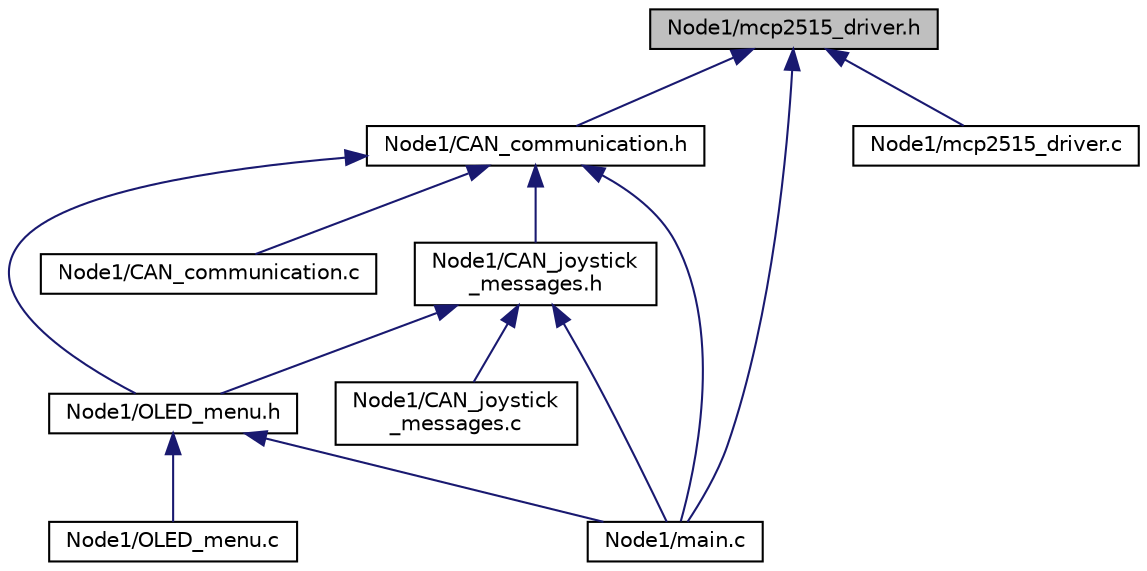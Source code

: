 digraph "Node1/mcp2515_driver.h"
{
  edge [fontname="Helvetica",fontsize="10",labelfontname="Helvetica",labelfontsize="10"];
  node [fontname="Helvetica",fontsize="10",shape=record];
  Node8 [label="Node1/mcp2515_driver.h",height=0.2,width=0.4,color="black", fillcolor="grey75", style="filled", fontcolor="black"];
  Node8 -> Node9 [dir="back",color="midnightblue",fontsize="10",style="solid"];
  Node9 [label="Node1/CAN_communication.h",height=0.2,width=0.4,color="black", fillcolor="white", style="filled",URL="$CAN__communication_8h.html",tooltip="Library for using CAN. "];
  Node9 -> Node10 [dir="back",color="midnightblue",fontsize="10",style="solid"];
  Node10 [label="Node1/CAN_communication.c",height=0.2,width=0.4,color="black", fillcolor="white", style="filled",URL="$CAN__communication_8c_source.html"];
  Node9 -> Node11 [dir="back",color="midnightblue",fontsize="10",style="solid"];
  Node11 [label="Node1/CAN_joystick\l_messages.h",height=0.2,width=0.4,color="black", fillcolor="white", style="filled",URL="$CAN__joystick__messages_8h.html",tooltip="Library for using sending joystick-information on CAN. "];
  Node11 -> Node12 [dir="back",color="midnightblue",fontsize="10",style="solid"];
  Node12 [label="Node1/CAN_joystick\l_messages.c",height=0.2,width=0.4,color="black", fillcolor="white", style="filled",URL="$CAN__joystick__messages_8c_source.html"];
  Node11 -> Node13 [dir="back",color="midnightblue",fontsize="10",style="solid"];
  Node13 [label="Node1/OLED_menu.h",height=0.2,width=0.4,color="black", fillcolor="white", style="filled",URL="$OLED__menu_8h.html",tooltip="File for handling the oled-menu. "];
  Node13 -> Node14 [dir="back",color="midnightblue",fontsize="10",style="solid"];
  Node14 [label="Node1/main.c",height=0.2,width=0.4,color="black", fillcolor="white", style="filled",URL="$Node1_2main_8c_source.html"];
  Node13 -> Node15 [dir="back",color="midnightblue",fontsize="10",style="solid"];
  Node15 [label="Node1/OLED_menu.c",height=0.2,width=0.4,color="black", fillcolor="white", style="filled",URL="$OLED__menu_8c_source.html"];
  Node11 -> Node14 [dir="back",color="midnightblue",fontsize="10",style="solid"];
  Node9 -> Node13 [dir="back",color="midnightblue",fontsize="10",style="solid"];
  Node9 -> Node14 [dir="back",color="midnightblue",fontsize="10",style="solid"];
  Node8 -> Node14 [dir="back",color="midnightblue",fontsize="10",style="solid"];
  Node8 -> Node16 [dir="back",color="midnightblue",fontsize="10",style="solid"];
  Node16 [label="Node1/mcp2515_driver.c",height=0.2,width=0.4,color="black", fillcolor="white", style="filled",URL="$mcp2515__driver_8c_source.html"];
}
